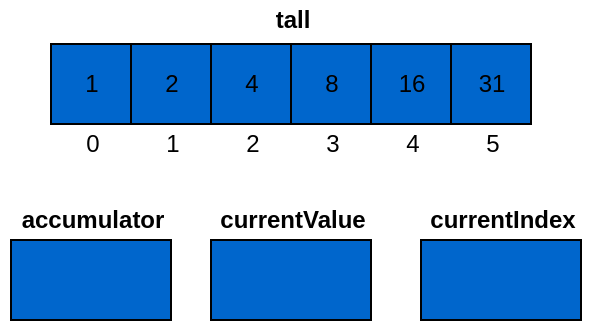 <mxfile version="16.1.2" type="device"><diagram id="zV4nphT4rkMX4K239rnA" name="Page-1"><mxGraphModel dx="677" dy="412" grid="1" gridSize="10" guides="1" tooltips="1" connect="1" arrows="1" fold="1" page="1" pageScale="1" pageWidth="850" pageHeight="1100" math="0" shadow="0"><root><mxCell id="0"/><mxCell id="1" parent="0"/><mxCell id="PJh4waRTYXUjO0obBcPv-1" value="1" style="rounded=0;whiteSpace=wrap;html=1;fillColor=#0066CC;strokeColor=#000000;" vertex="1" parent="1"><mxGeometry x="197.5" y="182" width="40" height="40" as="geometry"/></mxCell><mxCell id="PJh4waRTYXUjO0obBcPv-2" value="31" style="rounded=0;whiteSpace=wrap;html=1;fillColor=#0066CC;strokeColor=#000000;" vertex="1" parent="1"><mxGeometry x="397.5" y="182" width="40" height="40" as="geometry"/></mxCell><mxCell id="PJh4waRTYXUjO0obBcPv-3" value="16" style="rounded=0;whiteSpace=wrap;html=1;fillColor=#0066CC;strokeColor=#000000;" vertex="1" parent="1"><mxGeometry x="357.5" y="182" width="40" height="40" as="geometry"/></mxCell><mxCell id="PJh4waRTYXUjO0obBcPv-4" value="8" style="rounded=0;whiteSpace=wrap;html=1;fillColor=#0066CC;strokeColor=#000000;" vertex="1" parent="1"><mxGeometry x="317.5" y="182" width="40" height="40" as="geometry"/></mxCell><mxCell id="PJh4waRTYXUjO0obBcPv-5" value="4" style="rounded=0;whiteSpace=wrap;html=1;fillColor=#0066CC;strokeColor=#000000;" vertex="1" parent="1"><mxGeometry x="277.5" y="182" width="40" height="40" as="geometry"/></mxCell><mxCell id="PJh4waRTYXUjO0obBcPv-6" value="2" style="rounded=0;whiteSpace=wrap;html=1;fillColor=#0066CC;strokeColor=#000000;" vertex="1" parent="1"><mxGeometry x="237.5" y="182" width="40" height="40" as="geometry"/></mxCell><mxCell id="PJh4waRTYXUjO0obBcPv-7" value="&lt;b&gt;tall&lt;/b&gt;" style="text;html=1;align=center;verticalAlign=middle;resizable=0;points=[];autosize=1;strokeColor=none;fillColor=none;" vertex="1" parent="1"><mxGeometry x="302.5" y="160" width="30" height="20" as="geometry"/></mxCell><mxCell id="PJh4waRTYXUjO0obBcPv-8" value="0" style="text;html=1;align=center;verticalAlign=middle;resizable=0;points=[];autosize=1;strokeColor=none;fillColor=none;" vertex="1" parent="1"><mxGeometry x="207.5" y="222" width="20" height="20" as="geometry"/></mxCell><mxCell id="PJh4waRTYXUjO0obBcPv-9" value="1" style="text;html=1;align=center;verticalAlign=middle;resizable=0;points=[];autosize=1;strokeColor=none;fillColor=none;" vertex="1" parent="1"><mxGeometry x="247.5" y="222" width="20" height="20" as="geometry"/></mxCell><mxCell id="PJh4waRTYXUjO0obBcPv-10" value="2" style="text;html=1;align=center;verticalAlign=middle;resizable=0;points=[];autosize=1;strokeColor=none;fillColor=none;" vertex="1" parent="1"><mxGeometry x="287.5" y="222" width="20" height="20" as="geometry"/></mxCell><mxCell id="PJh4waRTYXUjO0obBcPv-11" value="3" style="text;html=1;align=center;verticalAlign=middle;resizable=0;points=[];autosize=1;strokeColor=none;fillColor=none;" vertex="1" parent="1"><mxGeometry x="327.5" y="222" width="20" height="20" as="geometry"/></mxCell><mxCell id="PJh4waRTYXUjO0obBcPv-12" value="4" style="text;html=1;align=center;verticalAlign=middle;resizable=0;points=[];autosize=1;strokeColor=none;fillColor=none;" vertex="1" parent="1"><mxGeometry x="367.5" y="222" width="20" height="20" as="geometry"/></mxCell><mxCell id="PJh4waRTYXUjO0obBcPv-13" value="5" style="text;html=1;align=center;verticalAlign=middle;resizable=0;points=[];autosize=1;strokeColor=none;fillColor=none;" vertex="1" parent="1"><mxGeometry x="407.5" y="222" width="20" height="20" as="geometry"/></mxCell><mxCell id="PJh4waRTYXUjO0obBcPv-14" value="" style="rounded=0;whiteSpace=wrap;html=1;strokeColor=#000000;fillColor=#0066CC;" vertex="1" parent="1"><mxGeometry x="177.5" y="280" width="80" height="40" as="geometry"/></mxCell><mxCell id="PJh4waRTYXUjO0obBcPv-15" value="" style="rounded=0;whiteSpace=wrap;html=1;fillColor=#0066CC;strokeColor=#000000;" vertex="1" parent="1"><mxGeometry x="277.5" y="280" width="80" height="40" as="geometry"/></mxCell><mxCell id="PJh4waRTYXUjO0obBcPv-16" value="&lt;b&gt;accumulator&lt;/b&gt;" style="text;html=1;align=center;verticalAlign=middle;resizable=0;points=[];autosize=1;strokeColor=none;fillColor=none;" vertex="1" parent="1"><mxGeometry x="172.5" y="260" width="90" height="20" as="geometry"/></mxCell><mxCell id="PJh4waRTYXUjO0obBcPv-17" value="&lt;b&gt;currentValue&lt;/b&gt;" style="text;html=1;align=center;verticalAlign=middle;resizable=0;points=[];autosize=1;strokeColor=none;fillColor=none;" vertex="1" parent="1"><mxGeometry x="272.5" y="260" width="90" height="20" as="geometry"/></mxCell><mxCell id="PJh4waRTYXUjO0obBcPv-18" value="" style="rounded=0;whiteSpace=wrap;html=1;fillColor=#0066CC;strokeColor=#000000;" vertex="1" parent="1"><mxGeometry x="382.5" y="280" width="80" height="40" as="geometry"/></mxCell><mxCell id="PJh4waRTYXUjO0obBcPv-20" value="currentIndex" style="text;html=1;align=center;verticalAlign=middle;resizable=0;points=[];autosize=1;strokeColor=none;fillColor=none;fontStyle=1" vertex="1" parent="1"><mxGeometry x="377.5" y="260" width="90" height="20" as="geometry"/></mxCell></root></mxGraphModel></diagram></mxfile>